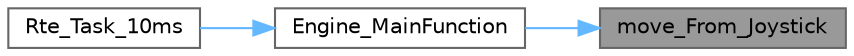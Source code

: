 digraph "move_From_Joystick"
{
 // LATEX_PDF_SIZE
  bgcolor="transparent";
  edge [fontname=Helvetica,fontsize=10,labelfontname=Helvetica,labelfontsize=10];
  node [fontname=Helvetica,fontsize=10,shape=box,height=0.2,width=0.4];
  rankdir="RL";
  Node1 [id="Node000001",label="move_From_Joystick",height=0.2,width=0.4,color="gray40", fillcolor="grey60", style="filled", fontcolor="black",tooltip=" "];
  Node1 -> Node2 [id="edge1_Node000001_Node000002",dir="back",color="steelblue1",style="solid",tooltip=" "];
  Node2 [id="Node000002",label="Engine_MainFunction",height=0.2,width=0.4,color="grey40", fillcolor="white", style="filled",URL="$_engine_8c.html#a9368edd784fb3dc6a1b670be569b5b9f",tooltip="Engine module main function (runs in task)"];
  Node2 -> Node3 [id="edge2_Node000002_Node000003",dir="back",color="steelblue1",style="solid",tooltip=" "];
  Node3 [id="Node000003",label="Rte_Task_10ms",height=0.2,width=0.4,color="grey40", fillcolor="white", style="filled",URL="$_rte_8c.html#ac340c567f2f3e82350b964f103f3a661",tooltip=" "];
}
